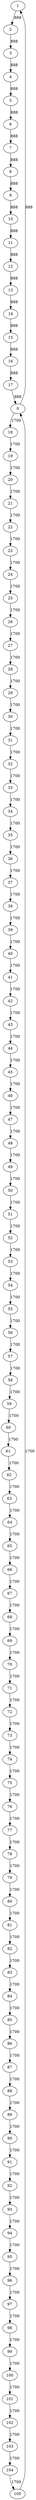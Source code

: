 digraph  {
1;
2;
3;
4;
5;
6;
7;
8;
9;
10;
11;
12;
13;
14;
15;
16;
17;
0;
18;
19;
20;
21;
22;
23;
24;
25;
26;
27;
28;
29;
30;
31;
32;
33;
34;
35;
36;
37;
38;
39;
40;
41;
42;
43;
44;
45;
46;
47;
48;
49;
50;
51;
52;
53;
54;
55;
56;
57;
58;
59;
60;
61;
62;
63;
64;
65;
66;
67;
68;
69;
70;
71;
72;
73;
74;
75;
76;
77;
78;
79;
80;
81;
82;
83;
84;
85;
86;
87;
88;
89;
90;
91;
92;
93;
94;
95;
96;
97;
98;
99;
100;
101;
102;
103;
104;
105;
1 -> 2 [key=0, label=888];
2 -> 3 [key=0, label=888];
3 -> 4 [key=0, label=888];
4 -> 5 [key=0, label=888];
5 -> 6 [key=0, label=888];
6 -> 7 [key=0, label=888];
7 -> 8 [key=0, label=888];
8 -> 9 [key=0, label=888];
9 -> 10 [key=0, label=888];
10 -> 11 [key=0, label=888];
11 -> 12 [key=0, label=888];
12 -> 13 [key=0, label=888];
13 -> 14 [key=0, label=888];
14 -> 15 [key=0, label=888];
15 -> 16 [key=0, label=888];
16 -> 17 [key=0, label=888];
17 -> 0 [key=0, label=888];
0 -> 1 [key=0, label=888];
0 -> 18 [key=0, label=1700];
18 -> 19 [key=0, label=1700];
19 -> 20 [key=0, label=1700];
20 -> 21 [key=0, label=1700];
21 -> 22 [key=0, label=1700];
22 -> 23 [key=0, label=1700];
23 -> 24 [key=0, label=1700];
24 -> 25 [key=0, label=1700];
25 -> 26 [key=0, label=1700];
26 -> 27 [key=0, label=1700];
27 -> 28 [key=0, label=1700];
28 -> 29 [key=0, label=1700];
29 -> 30 [key=0, label=1700];
30 -> 31 [key=0, label=1700];
31 -> 32 [key=0, label=1700];
32 -> 33 [key=0, label=1700];
33 -> 34 [key=0, label=1700];
34 -> 35 [key=0, label=1700];
35 -> 36 [key=0, label=1700];
36 -> 37 [key=0, label=1700];
37 -> 38 [key=0, label=1700];
38 -> 39 [key=0, label=1700];
39 -> 40 [key=0, label=1700];
40 -> 41 [key=0, label=1700];
41 -> 42 [key=0, label=1700];
42 -> 43 [key=0, label=1700];
43 -> 44 [key=0, label=1700];
44 -> 45 [key=0, label=1700];
45 -> 46 [key=0, label=1700];
46 -> 47 [key=0, label=1700];
47 -> 48 [key=0, label=1700];
48 -> 49 [key=0, label=1700];
49 -> 50 [key=0, label=1700];
50 -> 51 [key=0, label=1700];
51 -> 52 [key=0, label=1700];
52 -> 53 [key=0, label=1700];
53 -> 54 [key=0, label=1700];
54 -> 55 [key=0, label=1700];
55 -> 56 [key=0, label=1700];
56 -> 57 [key=0, label=1700];
57 -> 58 [key=0, label=1700];
58 -> 59 [key=0, label=1700];
59 -> 60 [key=0, label=1700];
60 -> 61 [key=0, label=1700];
61 -> 62 [key=0, label=1700];
62 -> 63 [key=0, label=1700];
63 -> 64 [key=0, label=1700];
64 -> 65 [key=0, label=1700];
65 -> 66 [key=0, label=1700];
66 -> 67 [key=0, label=1700];
67 -> 68 [key=0, label=1700];
68 -> 69 [key=0, label=1700];
69 -> 70 [key=0, label=1700];
70 -> 71 [key=0, label=1700];
71 -> 72 [key=0, label=1700];
72 -> 73 [key=0, label=1700];
73 -> 74 [key=0, label=1700];
74 -> 75 [key=0, label=1700];
75 -> 76 [key=0, label=1700];
76 -> 77 [key=0, label=1700];
77 -> 78 [key=0, label=1700];
78 -> 79 [key=0, label=1700];
79 -> 80 [key=0, label=1700];
80 -> 81 [key=0, label=1700];
81 -> 82 [key=0, label=1700];
82 -> 83 [key=0, label=1700];
83 -> 84 [key=0, label=1700];
84 -> 85 [key=0, label=1700];
85 -> 86 [key=0, label=1700];
86 -> 87 [key=0, label=1700];
87 -> 88 [key=0, label=1700];
88 -> 89 [key=0, label=1700];
89 -> 90 [key=0, label=1700];
90 -> 91 [key=0, label=1700];
91 -> 92 [key=0, label=1700];
92 -> 93 [key=0, label=1700];
93 -> 94 [key=0, label=1700];
94 -> 95 [key=0, label=1700];
95 -> 96 [key=0, label=1700];
96 -> 97 [key=0, label=1700];
97 -> 98 [key=0, label=1700];
98 -> 99 [key=0, label=1700];
99 -> 100 [key=0, label=1700];
100 -> 101 [key=0, label=1700];
101 -> 102 [key=0, label=1700];
102 -> 103 [key=0, label=1700];
103 -> 104 [key=0, label=1700];
104 -> 105 [key=0, label=1700];
105 -> 0 [key=0, label=1700];
}
